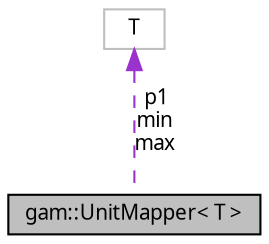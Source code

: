 digraph "gam::UnitMapper&lt; T &gt;"
{
 // LATEX_PDF_SIZE
  bgcolor="transparent";
  edge [fontname="FreeSans.ttf",fontsize="10",labelfontname="FreeSans.ttf",labelfontsize="10"];
  node [fontname="FreeSans.ttf",fontsize="10",shape=record];
  Node1 [label="gam::UnitMapper\< T \>",height=0.2,width=0.4,color="black", fillcolor="grey75", style="filled", fontcolor="black",tooltip="Maps a unit value through an invertible function."];
  Node2 -> Node1 [dir="back",color="darkorchid3",fontsize="10",style="dashed",label=" p1\nmin\nmax" ,fontname="FreeSans.ttf"];
  Node2 [label="T",height=0.2,width=0.4,color="grey75",tooltip=" "];
}
